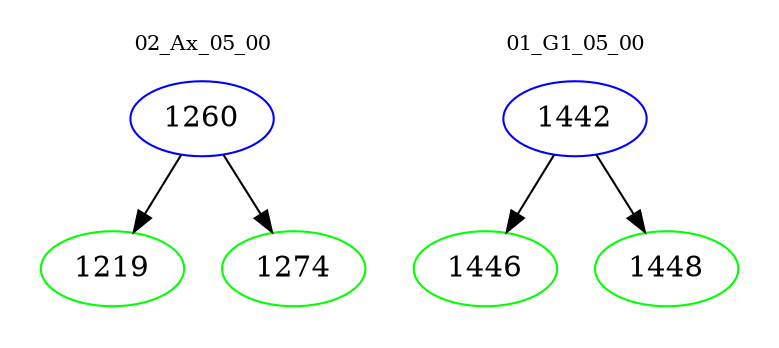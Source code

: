 digraph{
subgraph cluster_0 {
color = white
label = "02_Ax_05_00";
fontsize=10;
T0_1260 [label="1260", color="blue"]
T0_1260 -> T0_1219 [color="black"]
T0_1219 [label="1219", color="green"]
T0_1260 -> T0_1274 [color="black"]
T0_1274 [label="1274", color="green"]
}
subgraph cluster_1 {
color = white
label = "01_G1_05_00";
fontsize=10;
T1_1442 [label="1442", color="blue"]
T1_1442 -> T1_1446 [color="black"]
T1_1446 [label="1446", color="green"]
T1_1442 -> T1_1448 [color="black"]
T1_1448 [label="1448", color="green"]
}
}
